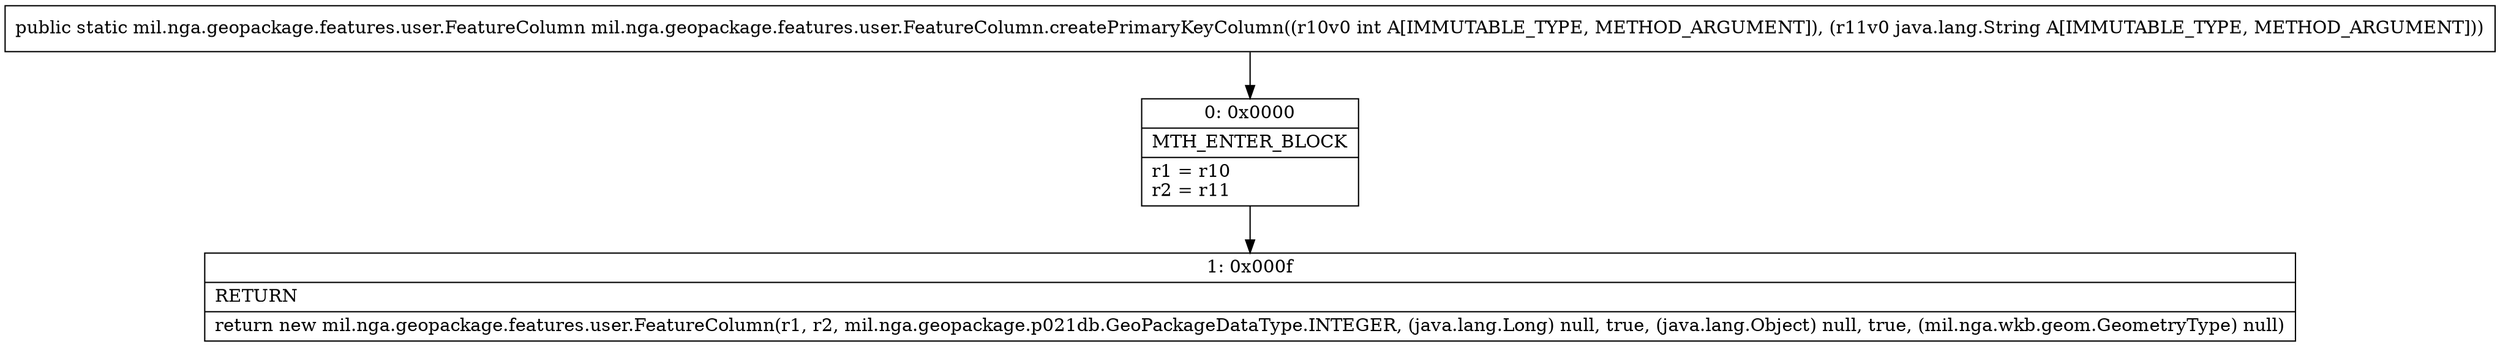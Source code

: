 digraph "CFG formil.nga.geopackage.features.user.FeatureColumn.createPrimaryKeyColumn(ILjava\/lang\/String;)Lmil\/nga\/geopackage\/features\/user\/FeatureColumn;" {
Node_0 [shape=record,label="{0\:\ 0x0000|MTH_ENTER_BLOCK\l|r1 = r10\lr2 = r11\l}"];
Node_1 [shape=record,label="{1\:\ 0x000f|RETURN\l|return new mil.nga.geopackage.features.user.FeatureColumn(r1, r2, mil.nga.geopackage.p021db.GeoPackageDataType.INTEGER, (java.lang.Long) null, true, (java.lang.Object) null, true, (mil.nga.wkb.geom.GeometryType) null)\l}"];
MethodNode[shape=record,label="{public static mil.nga.geopackage.features.user.FeatureColumn mil.nga.geopackage.features.user.FeatureColumn.createPrimaryKeyColumn((r10v0 int A[IMMUTABLE_TYPE, METHOD_ARGUMENT]), (r11v0 java.lang.String A[IMMUTABLE_TYPE, METHOD_ARGUMENT])) }"];
MethodNode -> Node_0;
Node_0 -> Node_1;
}

